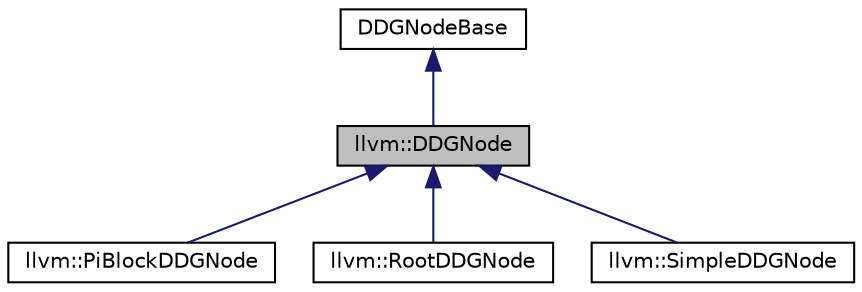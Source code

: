 digraph "llvm::DDGNode"
{
 // LATEX_PDF_SIZE
  bgcolor="transparent";
  edge [fontname="Helvetica",fontsize="10",labelfontname="Helvetica",labelfontsize="10"];
  node [fontname="Helvetica",fontsize="10",shape=record];
  Node1 [label="llvm::DDGNode",height=0.2,width=0.4,color="black", fillcolor="grey75", style="filled", fontcolor="black",tooltip="Data Dependence Graph Node The graph can represent the following types of nodes:"];
  Node2 -> Node1 [dir="back",color="midnightblue",fontsize="10",style="solid",fontname="Helvetica"];
  Node2 [label="DDGNodeBase",height=0.2,width=0.4,color="black",URL="$classllvm_1_1DGNode.html",tooltip="Represent a node in the directed graph."];
  Node1 -> Node3 [dir="back",color="midnightblue",fontsize="10",style="solid",fontname="Helvetica"];
  Node3 [label="llvm::PiBlockDDGNode",height=0.2,width=0.4,color="black",URL="$classllvm_1_1PiBlockDDGNode.html",tooltip="Subclass of DDGNode representing a pi-block."];
  Node1 -> Node4 [dir="back",color="midnightblue",fontsize="10",style="solid",fontname="Helvetica"];
  Node4 [label="llvm::RootDDGNode",height=0.2,width=0.4,color="black",URL="$classllvm_1_1RootDDGNode.html",tooltip="Subclass of DDGNode representing the root node of the graph."];
  Node1 -> Node5 [dir="back",color="midnightblue",fontsize="10",style="solid",fontname="Helvetica"];
  Node5 [label="llvm::SimpleDDGNode",height=0.2,width=0.4,color="black",URL="$classllvm_1_1SimpleDDGNode.html",tooltip="Subclass of DDGNode representing single or multi-instruction nodes."];
}
